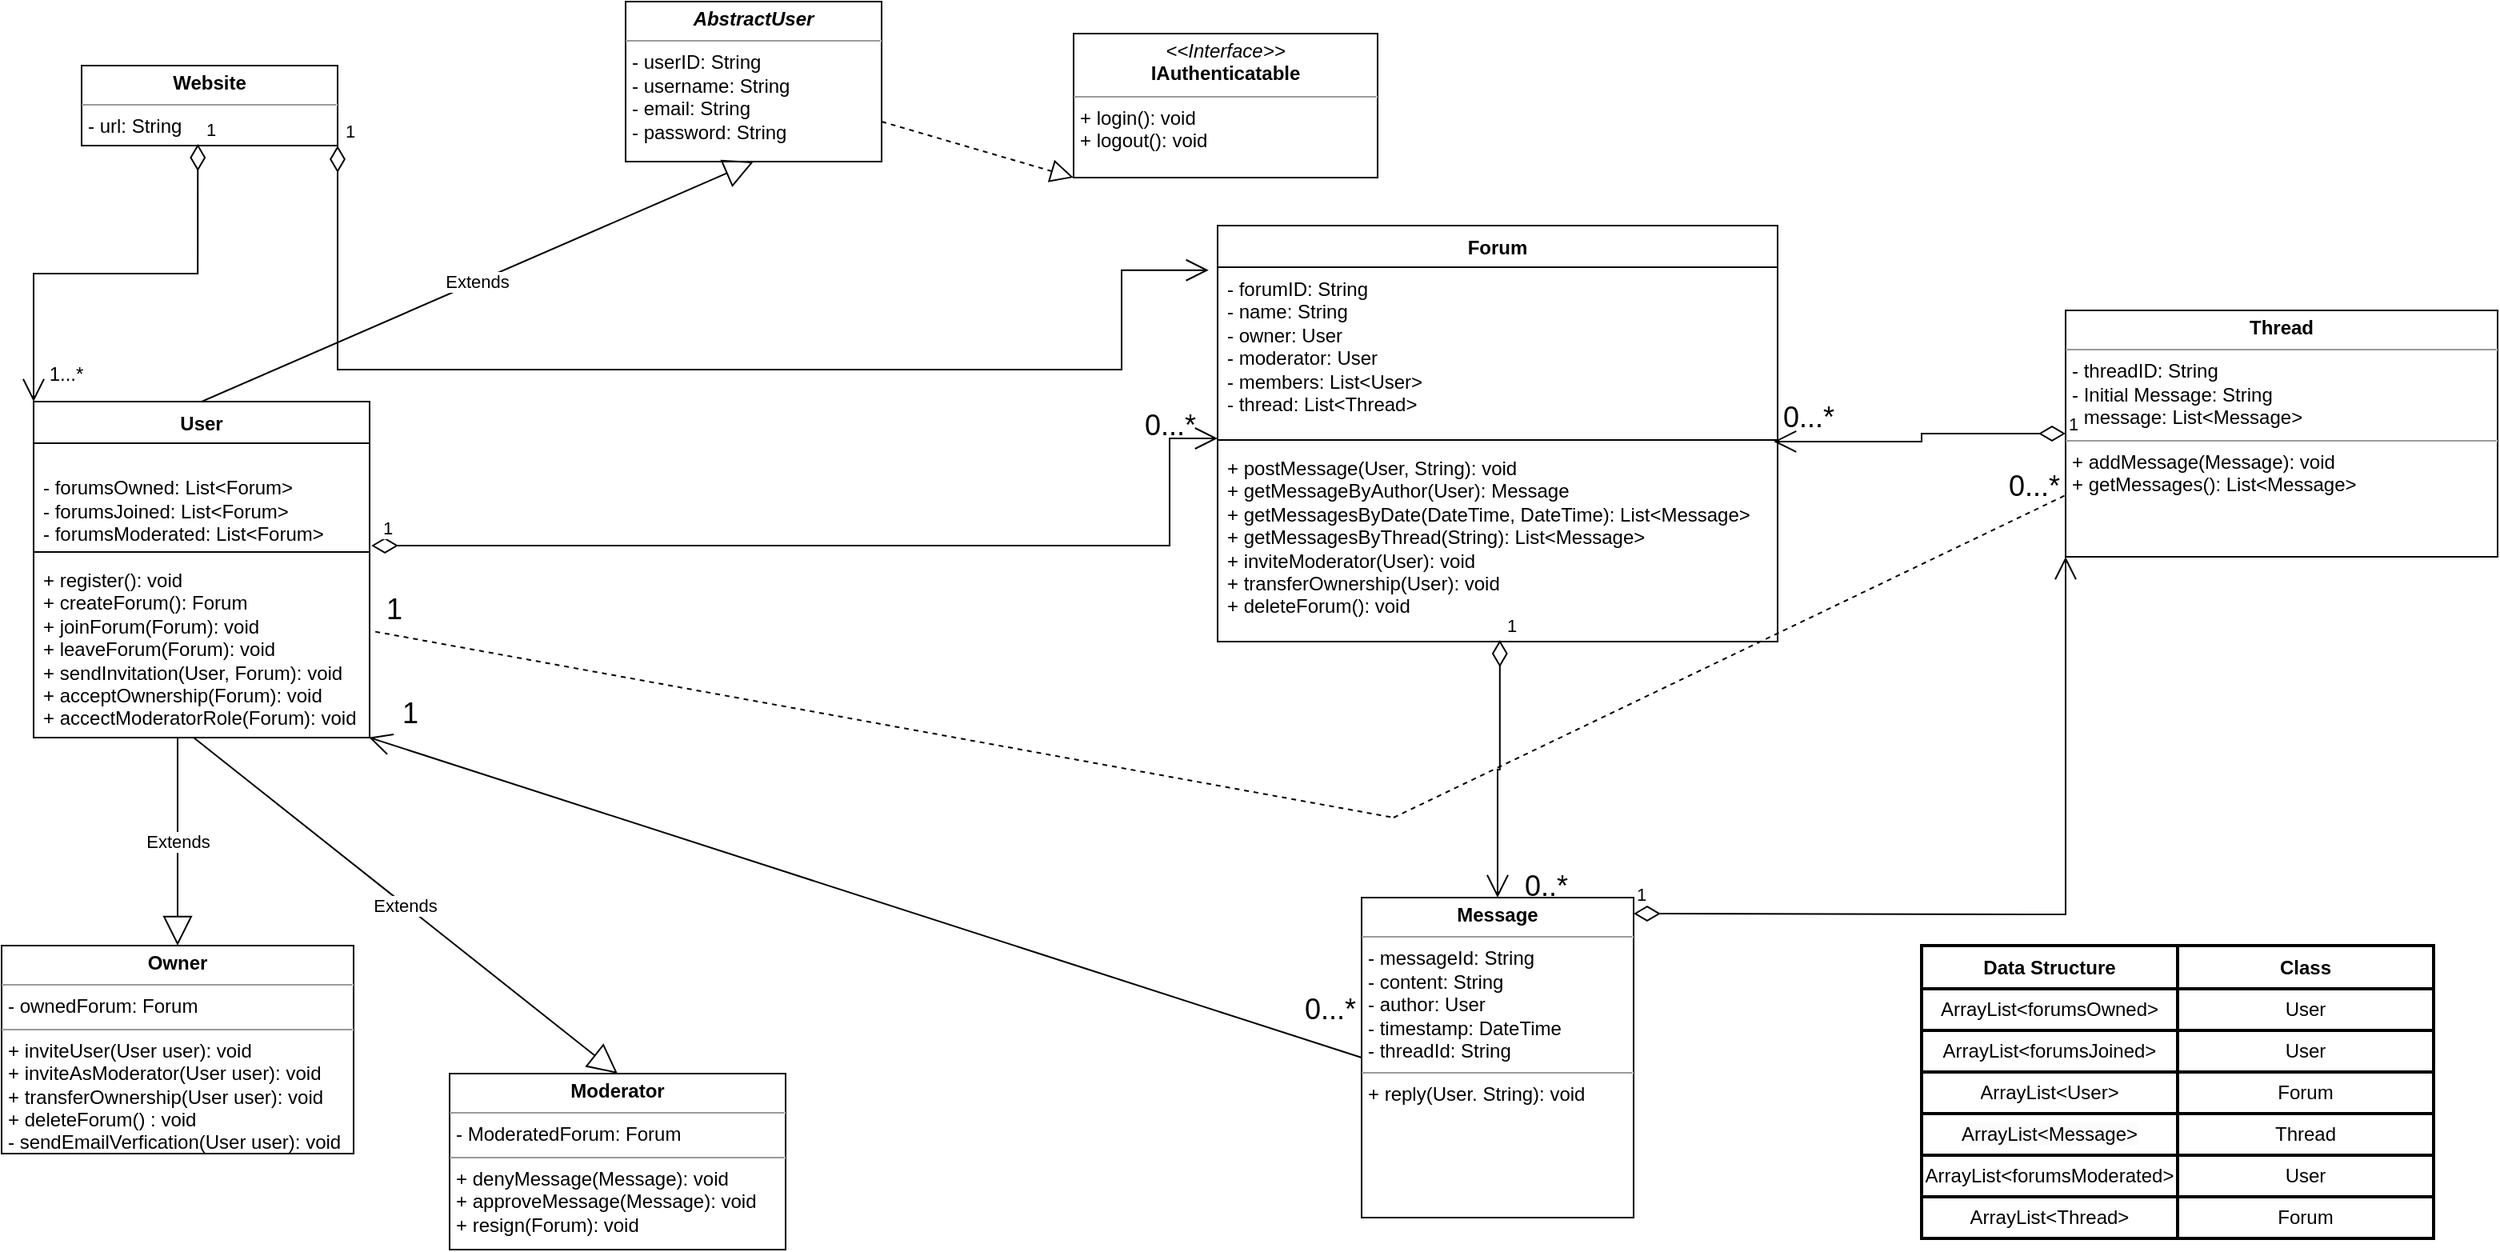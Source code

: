 <mxfile version="22.0.8" type="github">
  <diagram name="Page-1" id="e7e014a7-5840-1c2e-5031-d8a46d1fe8dd">
    <mxGraphModel dx="1687" dy="878" grid="1" gridSize="10" guides="1" tooltips="1" connect="1" arrows="1" fold="1" page="1" pageScale="1" pageWidth="1169" pageHeight="826" background="none" math="0" shadow="0">
      <root>
        <mxCell id="0" />
        <mxCell id="1" parent="0" />
        <mxCell id="8g8TD1aiFG3RHrayoysZ-45" value="User" style="swimlane;fontStyle=1;align=center;verticalAlign=top;childLayout=stackLayout;horizontal=1;startSize=26;horizontalStack=0;resizeParent=1;resizeParentMax=0;resizeLast=0;collapsible=1;marginBottom=0;whiteSpace=wrap;html=1;" parent="1" vertex="1">
          <mxGeometry x="30" y="250" width="210" height="210" as="geometry">
            <mxRectangle x="110" y="201" width="70" height="30" as="alternateBounds" />
          </mxGeometry>
        </mxCell>
        <mxCell id="8g8TD1aiFG3RHrayoysZ-46" value="&lt;br&gt;- forumsOwned: List&amp;lt;Forum&amp;gt;&lt;br&gt;- forumsJoined: List&amp;lt;Forum&amp;gt;&lt;br&gt;- forumsModerated: List&amp;lt;Forum&amp;gt;" style="text;strokeColor=none;fillColor=none;align=left;verticalAlign=top;spacingLeft=4;spacingRight=4;overflow=hidden;rotatable=0;points=[[0,0.5],[1,0.5]];portConstraint=eastwest;whiteSpace=wrap;html=1;" parent="8g8TD1aiFG3RHrayoysZ-45" vertex="1">
          <mxGeometry y="26" width="210" height="64" as="geometry" />
        </mxCell>
        <mxCell id="8g8TD1aiFG3RHrayoysZ-47" value="" style="line;strokeWidth=1;fillColor=none;align=left;verticalAlign=middle;spacingTop=-1;spacingLeft=3;spacingRight=3;rotatable=0;labelPosition=right;points=[];portConstraint=eastwest;strokeColor=inherit;" parent="8g8TD1aiFG3RHrayoysZ-45" vertex="1">
          <mxGeometry y="90" width="210" height="8" as="geometry" />
        </mxCell>
        <mxCell id="8g8TD1aiFG3RHrayoysZ-48" value="+ register(): void&lt;br&gt;+ createForum(): Forum&lt;br&gt;+ joinForum(Forum): void&lt;br&gt;+ leaveForum(Forum): void&lt;br&gt;+ sendInvitation(User, Forum): void&lt;br&gt;+ acceptOwnership(Forum): void&lt;br&gt;+ accectModeratorRole(Forum): void" style="text;strokeColor=none;fillColor=none;align=left;verticalAlign=top;spacingLeft=4;spacingRight=4;overflow=hidden;rotatable=0;points=[[0,0.5],[1,0.5]];portConstraint=eastwest;whiteSpace=wrap;html=1;" parent="8g8TD1aiFG3RHrayoysZ-45" vertex="1">
          <mxGeometry y="98" width="210" height="112" as="geometry" />
        </mxCell>
        <mxCell id="bGQIHmSaB8s9rPA5f1N6-27" value="&lt;p style=&quot;margin:0px;margin-top:4px;text-align:center;&quot;&gt;&lt;b&gt;Message&lt;/b&gt;&lt;/p&gt;&lt;hr size=&quot;1&quot;&gt;&lt;p style=&quot;margin:0px;margin-left:4px;&quot;&gt;- messageId: String&lt;/p&gt;&lt;p style=&quot;margin:0px;margin-left:4px;&quot;&gt;- content: String&lt;/p&gt;&lt;p style=&quot;margin:0px;margin-left:4px;&quot;&gt;- author: User&lt;/p&gt;&lt;p style=&quot;margin:0px;margin-left:4px;&quot;&gt;- timestamp: DateTime&lt;/p&gt;&lt;p style=&quot;margin:0px;margin-left:4px;&quot;&gt;- threadId: String&lt;/p&gt;&lt;hr size=&quot;1&quot;&gt;&lt;p style=&quot;margin:0px;margin-left:4px;&quot;&gt;+ reply(User. String): void&lt;/p&gt;" style="verticalAlign=top;align=left;overflow=fill;fontSize=12;fontFamily=Helvetica;html=1;whiteSpace=wrap;" parent="1" vertex="1">
          <mxGeometry x="860" y="560" width="170" height="200" as="geometry" />
        </mxCell>
        <mxCell id="bGQIHmSaB8s9rPA5f1N6-31" value="" style="endArrow=block;dashed=1;endFill=0;endSize=12;html=1;rounded=0;exitX=1;exitY=0.75;exitDx=0;exitDy=0;entryX=0;entryY=1;entryDx=0;entryDy=0;" parent="1" source="bGQIHmSaB8s9rPA5f1N6-48" target="bGQIHmSaB8s9rPA5f1N6-21" edge="1">
          <mxGeometry width="160" relative="1" as="geometry">
            <mxPoint x="360" y="280" as="sourcePoint" />
            <mxPoint x="520" y="280" as="targetPoint" />
          </mxGeometry>
        </mxCell>
        <mxCell id="bGQIHmSaB8s9rPA5f1N6-41" value="&lt;p style=&quot;margin:0px;margin-top:4px;text-align:center;&quot;&gt;&lt;b&gt;Owner&lt;/b&gt;&lt;/p&gt;&lt;hr size=&quot;1&quot;&gt;&lt;p style=&quot;margin:0px;margin-left:4px;&quot;&gt;&lt;span style=&quot;background-color: initial;&quot;&gt;- ownedForum: Forum&lt;/span&gt;&lt;br&gt;&lt;/p&gt;&lt;hr size=&quot;1&quot;&gt;&lt;p style=&quot;margin:0px;margin-left:4px;&quot;&gt;+ inviteUser(User user): void&lt;/p&gt;&lt;p style=&quot;margin:0px;margin-left:4px;&quot;&gt;+ inviteAsModerator(User user): void&lt;/p&gt;&lt;p style=&quot;margin:0px;margin-left:4px;&quot;&gt;+ transferOwnership(User user): void&lt;/p&gt;&lt;p style=&quot;margin:0px;margin-left:4px;&quot;&gt;&lt;span style=&quot;background-color: initial;&quot;&gt;+ deleteForum() : void&lt;/span&gt;&lt;/p&gt;&lt;p style=&quot;margin:0px;margin-left:4px;&quot;&gt;- sendEmailVerfication(User user): void&lt;/p&gt;" style="verticalAlign=top;align=left;overflow=fill;fontSize=12;fontFamily=Helvetica;html=1;whiteSpace=wrap;" parent="1" vertex="1">
          <mxGeometry x="10" y="590" width="220" height="130" as="geometry" />
        </mxCell>
        <mxCell id="bGQIHmSaB8s9rPA5f1N6-48" value="&lt;p style=&quot;margin:0px;margin-top:4px;text-align:center;&quot;&gt;&lt;b&gt;&lt;i&gt;AbstractUser&lt;/i&gt;&lt;/b&gt;&lt;/p&gt;&lt;hr size=&quot;1&quot;&gt;&lt;p style=&quot;margin:0px;margin-left:4px;&quot;&gt;- userID: String&lt;/p&gt;&lt;p style=&quot;margin:0px;margin-left:4px;&quot;&gt;- username: String&lt;/p&gt;&lt;p style=&quot;margin:0px;margin-left:4px;&quot;&gt;- email: String&lt;/p&gt;&lt;p style=&quot;margin:0px;margin-left:4px;&quot;&gt;- password: String&lt;/p&gt;&lt;p style=&quot;margin:0px;margin-left:4px;&quot;&gt;&lt;br&gt;&lt;/p&gt;" style="verticalAlign=top;align=left;overflow=fill;fontSize=12;fontFamily=Helvetica;html=1;whiteSpace=wrap;" parent="1" vertex="1">
          <mxGeometry x="400" width="160" height="100" as="geometry" />
        </mxCell>
        <mxCell id="bGQIHmSaB8s9rPA5f1N6-51" value="" style="endArrow=open;endFill=1;endSize=12;html=1;rounded=0;exitX=0;exitY=0.5;exitDx=0;exitDy=0;entryX=0.998;entryY=0.999;entryDx=0;entryDy=0;entryPerimeter=0;" parent="1" source="bGQIHmSaB8s9rPA5f1N6-27" target="8g8TD1aiFG3RHrayoysZ-48" edge="1">
          <mxGeometry width="160" relative="1" as="geometry">
            <mxPoint x="260" y="550" as="sourcePoint" />
            <mxPoint x="340" y="420" as="targetPoint" />
          </mxGeometry>
        </mxCell>
        <mxCell id="bGQIHmSaB8s9rPA5f1N6-52" value="Extends" style="endArrow=block;endSize=16;endFill=0;html=1;rounded=0;entryX=0.5;entryY=1;entryDx=0;entryDy=0;exitX=0.5;exitY=0;exitDx=0;exitDy=0;" parent="1" source="8g8TD1aiFG3RHrayoysZ-45" target="bGQIHmSaB8s9rPA5f1N6-48" edge="1">
          <mxGeometry width="160" relative="1" as="geometry">
            <mxPoint x="130" y="210" as="sourcePoint" />
            <mxPoint x="290" y="210" as="targetPoint" />
          </mxGeometry>
        </mxCell>
        <mxCell id="bGQIHmSaB8s9rPA5f1N6-21" value="&lt;p style=&quot;margin:0px;margin-top:4px;text-align:center;&quot;&gt;&lt;i&gt;&amp;lt;&amp;lt;Interface&amp;gt;&amp;gt;&lt;/i&gt;&lt;br&gt;&lt;b&gt;IAuthenticatable&lt;/b&gt;&lt;/p&gt;&lt;hr size=&quot;1&quot;&gt;&lt;p style=&quot;margin:0px;margin-left:4px;&quot;&gt;+ login(): void&lt;/p&gt;&lt;p style=&quot;margin:0px;margin-left:4px;&quot;&gt;+ logout(): void&lt;/p&gt;" style="verticalAlign=top;align=left;overflow=fill;fontSize=12;fontFamily=Helvetica;html=1;whiteSpace=wrap;" parent="1" vertex="1">
          <mxGeometry x="680" y="20" width="190" height="90" as="geometry" />
        </mxCell>
        <mxCell id="bGQIHmSaB8s9rPA5f1N6-23" value="Forum" style="swimlane;fontStyle=1;align=center;verticalAlign=top;childLayout=stackLayout;horizontal=1;startSize=26;horizontalStack=0;resizeParent=1;resizeParentMax=0;resizeLast=0;collapsible=1;marginBottom=0;whiteSpace=wrap;html=1;" parent="1" vertex="1">
          <mxGeometry x="770" y="140" width="350" height="260" as="geometry" />
        </mxCell>
        <mxCell id="bGQIHmSaB8s9rPA5f1N6-24" value="- forumID: String&lt;br&gt;- name: String&lt;br&gt;- owner: User&lt;br&gt;- moderator: User&lt;br&gt;- members: List&amp;lt;User&amp;gt;&lt;br&gt;- thread: List&amp;lt;Thread&amp;gt;" style="text;strokeColor=none;fillColor=none;align=left;verticalAlign=top;spacingLeft=4;spacingRight=4;overflow=hidden;rotatable=0;points=[[0,0.5],[1,0.5]];portConstraint=eastwest;whiteSpace=wrap;html=1;" parent="bGQIHmSaB8s9rPA5f1N6-23" vertex="1">
          <mxGeometry y="26" width="350" height="104" as="geometry" />
        </mxCell>
        <mxCell id="bGQIHmSaB8s9rPA5f1N6-25" value="" style="line;strokeWidth=1;fillColor=none;align=left;verticalAlign=middle;spacingTop=-1;spacingLeft=3;spacingRight=3;rotatable=0;labelPosition=right;points=[];portConstraint=eastwest;strokeColor=inherit;" parent="bGQIHmSaB8s9rPA5f1N6-23" vertex="1">
          <mxGeometry y="130" width="350" height="8" as="geometry" />
        </mxCell>
        <mxCell id="bGQIHmSaB8s9rPA5f1N6-26" value="+ postMessage(User, String): void&lt;br&gt;+ getMessageByAuthor(User): Message&lt;br&gt;+ getMessagesByDate(DateTime, DateTime): List&amp;lt;Message&amp;gt;&lt;br&gt;+ getMessagesByThread(String): List&amp;lt;Message&amp;gt;&lt;br&gt;+ inviteModerator(User): void&lt;br&gt;+ transferOwnership(User): void&lt;br&gt;+ deleteForum(): void" style="text;strokeColor=none;fillColor=none;align=left;verticalAlign=top;spacingLeft=4;spacingRight=4;overflow=hidden;rotatable=0;points=[[0,0.5],[1,0.5]];portConstraint=eastwest;whiteSpace=wrap;html=1;" parent="bGQIHmSaB8s9rPA5f1N6-23" vertex="1">
          <mxGeometry y="138" width="350" height="122" as="geometry" />
        </mxCell>
        <mxCell id="bGQIHmSaB8s9rPA5f1N6-55" value="Extends" style="endArrow=block;endSize=16;endFill=0;html=1;rounded=0;entryX=0.5;entryY=0;entryDx=0;entryDy=0;" parent="1" target="bGQIHmSaB8s9rPA5f1N6-41" edge="1">
          <mxGeometry width="160" relative="1" as="geometry">
            <mxPoint x="120" y="460" as="sourcePoint" />
            <mxPoint x="180" y="540" as="targetPoint" />
          </mxGeometry>
        </mxCell>
        <mxCell id="bGQIHmSaB8s9rPA5f1N6-56" value="Extends" style="endArrow=block;endSize=16;endFill=0;html=1;rounded=0;entryX=0.5;entryY=0;entryDx=0;entryDy=0;" parent="1" target="AUNSqWUqYzkDws3wmBfj-1" edge="1">
          <mxGeometry width="160" relative="1" as="geometry">
            <mxPoint x="130" y="460" as="sourcePoint" />
            <mxPoint x="380" y="560" as="targetPoint" />
          </mxGeometry>
        </mxCell>
        <mxCell id="bGQIHmSaB8s9rPA5f1N6-57" value="&lt;font style=&quot;font-size: 18px;&quot;&gt;1&lt;/font&gt;" style="text;html=1;align=center;verticalAlign=middle;resizable=0;points=[];autosize=1;strokeColor=none;fillColor=none;" parent="1" vertex="1">
          <mxGeometry x="250" y="425" width="30" height="40" as="geometry" />
        </mxCell>
        <mxCell id="bGQIHmSaB8s9rPA5f1N6-58" value="&lt;font style=&quot;font-size: 18px;&quot;&gt;0...*&lt;/font&gt;" style="text;html=1;align=center;verticalAlign=middle;resizable=0;points=[];autosize=1;strokeColor=none;fillColor=none;" parent="1" vertex="1">
          <mxGeometry x="810" y="610" width="60" height="40" as="geometry" />
        </mxCell>
        <mxCell id="AUNSqWUqYzkDws3wmBfj-1" value="&lt;p style=&quot;margin:0px;margin-top:4px;text-align:center;&quot;&gt;&lt;b&gt;Moderator&lt;/b&gt;&lt;/p&gt;&lt;hr size=&quot;1&quot;&gt;&lt;p style=&quot;margin:0px;margin-left:4px;&quot;&gt;- ModeratedForum: Forum&lt;/p&gt;&lt;hr size=&quot;1&quot;&gt;&lt;p style=&quot;border-color: var(--border-color); margin: 0px 0px 0px 4px;&quot;&gt;+ denyMessage(Message): void&lt;/p&gt;&lt;p style=&quot;border-color: var(--border-color); margin: 0px 0px 0px 4px;&quot;&gt;+ approveMessage(Message): void&lt;/p&gt;&lt;p style=&quot;border-color: var(--border-color); margin: 0px 0px 0px 4px;&quot;&gt;+ resign(Forum): void&lt;/p&gt;" style="verticalAlign=top;align=left;overflow=fill;fontSize=12;fontFamily=Helvetica;html=1;whiteSpace=wrap;" vertex="1" parent="1">
          <mxGeometry x="290" y="670" width="210" height="110" as="geometry" />
        </mxCell>
        <mxCell id="AUNSqWUqYzkDws3wmBfj-2" value="" style="endArrow=open;html=1;endSize=12;startArrow=diamondThin;startSize=14;startFill=0;edgeStyle=orthogonalEdgeStyle;align=left;verticalAlign=bottom;rounded=0;exitX=1.005;exitY=1;exitDx=0;exitDy=0;exitPerimeter=0;" edge="1" parent="1" source="8g8TD1aiFG3RHrayoysZ-46">
          <mxGeometry x="-1" y="3" relative="1" as="geometry">
            <mxPoint x="530" y="360" as="sourcePoint" />
            <mxPoint x="770" y="273" as="targetPoint" />
            <Array as="points">
              <mxPoint x="740" y="340" />
              <mxPoint x="740" y="273" />
            </Array>
          </mxGeometry>
        </mxCell>
        <mxCell id="AUNSqWUqYzkDws3wmBfj-6" value="1" style="edgeLabel;html=1;align=center;verticalAlign=middle;resizable=0;points=[];" vertex="1" connectable="0" parent="AUNSqWUqYzkDws3wmBfj-2">
          <mxGeometry x="-0.995" y="11" relative="1" as="geometry">
            <mxPoint x="8" as="offset" />
          </mxGeometry>
        </mxCell>
        <mxCell id="AUNSqWUqYzkDws3wmBfj-4" value="1" style="endArrow=open;html=1;endSize=12;startArrow=diamondThin;startSize=14;startFill=0;edgeStyle=orthogonalEdgeStyle;align=left;verticalAlign=bottom;rounded=0;exitX=0.504;exitY=0.992;exitDx=0;exitDy=0;exitPerimeter=0;entryX=0.5;entryY=0;entryDx=0;entryDy=0;" edge="1" parent="1" source="bGQIHmSaB8s9rPA5f1N6-26" target="bGQIHmSaB8s9rPA5f1N6-27">
          <mxGeometry x="-1" y="3" relative="1" as="geometry">
            <mxPoint x="850" y="430" as="sourcePoint" />
            <mxPoint x="1010" y="430" as="targetPoint" />
          </mxGeometry>
        </mxCell>
        <mxCell id="AUNSqWUqYzkDws3wmBfj-7" value="&lt;font style=&quot;font-size: 18px;&quot;&gt;0...*&lt;/font&gt;" style="text;html=1;align=center;verticalAlign=middle;resizable=0;points=[];autosize=1;strokeColor=none;fillColor=none;" vertex="1" parent="1">
          <mxGeometry x="710" y="245" width="60" height="40" as="geometry" />
        </mxCell>
        <mxCell id="AUNSqWUqYzkDws3wmBfj-9" value="&lt;font style=&quot;font-size: 18px;&quot;&gt;0..*&lt;/font&gt;" style="text;html=1;align=center;verticalAlign=middle;resizable=0;points=[];autosize=1;strokeColor=none;fillColor=none;" vertex="1" parent="1">
          <mxGeometry x="950" y="533" width="50" height="40" as="geometry" />
        </mxCell>
        <mxCell id="AUNSqWUqYzkDws3wmBfj-35" value="&lt;p style=&quot;margin:0px;margin-top:4px;text-align:center;&quot;&gt;&lt;b&gt;Website&lt;/b&gt;&lt;/p&gt;&lt;hr size=&quot;1&quot;&gt;&lt;p style=&quot;margin:0px;margin-left:4px;&quot;&gt;- url: String&lt;/p&gt;&lt;p style=&quot;margin:0px;margin-left:4px;&quot;&gt;&lt;br&gt;&lt;/p&gt;" style="verticalAlign=top;align=left;overflow=fill;fontSize=12;fontFamily=Helvetica;html=1;whiteSpace=wrap;" vertex="1" parent="1">
          <mxGeometry x="60" y="40" width="160" height="50" as="geometry" />
        </mxCell>
        <mxCell id="AUNSqWUqYzkDws3wmBfj-39" value="1" style="endArrow=open;html=1;endSize=12;startArrow=diamondThin;startSize=14;startFill=0;edgeStyle=orthogonalEdgeStyle;align=left;verticalAlign=bottom;rounded=0;exitX=0.454;exitY=0.981;exitDx=0;exitDy=0;exitPerimeter=0;entryX=0;entryY=0;entryDx=0;entryDy=0;" edge="1" parent="1" source="AUNSqWUqYzkDws3wmBfj-35" target="8g8TD1aiFG3RHrayoysZ-45">
          <mxGeometry x="-1" y="3" relative="1" as="geometry">
            <mxPoint x="110" y="140" as="sourcePoint" />
            <mxPoint x="270" y="140" as="targetPoint" />
          </mxGeometry>
        </mxCell>
        <mxCell id="AUNSqWUqYzkDws3wmBfj-40" value="1" style="endArrow=open;html=1;endSize=12;startArrow=diamondThin;startSize=14;startFill=0;edgeStyle=orthogonalEdgeStyle;align=left;verticalAlign=bottom;rounded=0;exitX=1;exitY=1;exitDx=0;exitDy=0;entryX=-0.016;entryY=0.018;entryDx=0;entryDy=0;entryPerimeter=0;" edge="1" parent="1" source="AUNSqWUqYzkDws3wmBfj-35" target="bGQIHmSaB8s9rPA5f1N6-24">
          <mxGeometry x="-1" y="3" relative="1" as="geometry">
            <mxPoint x="250" y="110" as="sourcePoint" />
            <mxPoint x="290" y="180" as="targetPoint" />
            <Array as="points">
              <mxPoint x="220" y="230" />
              <mxPoint x="710" y="230" />
              <mxPoint x="710" y="168" />
            </Array>
          </mxGeometry>
        </mxCell>
        <mxCell id="AUNSqWUqYzkDws3wmBfj-41" value="1...*" style="text;html=1;align=center;verticalAlign=middle;resizable=0;points=[];autosize=1;strokeColor=none;fillColor=none;" vertex="1" parent="1">
          <mxGeometry x="30" y="218" width="40" height="30" as="geometry" />
        </mxCell>
        <mxCell id="AUNSqWUqYzkDws3wmBfj-45" value="&lt;p style=&quot;margin:0px;margin-top:4px;text-align:center;&quot;&gt;&lt;b&gt;Thread&lt;/b&gt;&lt;/p&gt;&lt;hr size=&quot;1&quot;&gt;&lt;p style=&quot;margin:0px;margin-left:4px;&quot;&gt;- threadID: String&lt;/p&gt;&lt;p style=&quot;margin:0px;margin-left:4px;&quot;&gt;- Initial Message: String&lt;/p&gt;&lt;p style=&quot;margin:0px;margin-left:4px;&quot;&gt;- message: List&amp;lt;Message&amp;gt;&lt;/p&gt;&lt;hr size=&quot;1&quot;&gt;&lt;p style=&quot;margin:0px;margin-left:4px;&quot;&gt;+ addMessage(Message): void&lt;/p&gt;&lt;p style=&quot;margin:0px;margin-left:4px;&quot;&gt;+ getMessages(): List&amp;lt;Message&amp;gt;&lt;/p&gt;" style="verticalAlign=top;align=left;overflow=fill;fontSize=12;fontFamily=Helvetica;html=1;whiteSpace=wrap;" vertex="1" parent="1">
          <mxGeometry x="1300" y="193" width="270" height="154" as="geometry" />
        </mxCell>
        <mxCell id="AUNSqWUqYzkDws3wmBfj-11" value="" style="shape=table;html=1;whiteSpace=wrap;startSize=0;container=1;collapsible=0;childLayout=tableLayout;strokeWidth=2;" vertex="1" parent="1">
          <mxGeometry x="1210" y="590" width="320" height="183" as="geometry" />
        </mxCell>
        <mxCell id="AUNSqWUqYzkDws3wmBfj-12" value="" style="shape=tableRow;horizontal=0;startSize=0;swimlaneHead=0;swimlaneBody=0;top=0;left=0;bottom=0;right=0;collapsible=0;dropTarget=0;fillColor=none;points=[[0,0.5],[1,0.5]];portConstraint=eastwest;" vertex="1" parent="AUNSqWUqYzkDws3wmBfj-11">
          <mxGeometry width="320" height="27" as="geometry" />
        </mxCell>
        <mxCell id="AUNSqWUqYzkDws3wmBfj-13" value="Data Structure" style="shape=partialRectangle;html=1;whiteSpace=wrap;connectable=0;fillColor=none;top=0;left=0;bottom=0;right=0;overflow=hidden;fontStyle=1" vertex="1" parent="AUNSqWUqYzkDws3wmBfj-12">
          <mxGeometry width="160" height="27" as="geometry">
            <mxRectangle width="160" height="27" as="alternateBounds" />
          </mxGeometry>
        </mxCell>
        <mxCell id="AUNSqWUqYzkDws3wmBfj-14" value="Class" style="shape=partialRectangle;html=1;whiteSpace=wrap;connectable=0;fillColor=none;top=0;left=0;bottom=0;right=0;overflow=hidden;fontStyle=1" vertex="1" parent="AUNSqWUqYzkDws3wmBfj-12">
          <mxGeometry x="160" width="160" height="27" as="geometry">
            <mxRectangle width="160" height="27" as="alternateBounds" />
          </mxGeometry>
        </mxCell>
        <mxCell id="AUNSqWUqYzkDws3wmBfj-15" value="" style="shape=tableRow;horizontal=0;startSize=0;swimlaneHead=0;swimlaneBody=0;top=0;left=0;bottom=0;right=0;collapsible=0;dropTarget=0;fillColor=none;points=[[0,0.5],[1,0.5]];portConstraint=eastwest;" vertex="1" parent="AUNSqWUqYzkDws3wmBfj-11">
          <mxGeometry y="27" width="320" height="26" as="geometry" />
        </mxCell>
        <mxCell id="AUNSqWUqYzkDws3wmBfj-16" value="ArrayList&amp;lt;forumsOwned&amp;gt;" style="shape=partialRectangle;html=1;whiteSpace=wrap;connectable=0;fillColor=none;top=0;left=0;bottom=0;right=0;overflow=hidden;" vertex="1" parent="AUNSqWUqYzkDws3wmBfj-15">
          <mxGeometry width="160" height="26" as="geometry">
            <mxRectangle width="160" height="26" as="alternateBounds" />
          </mxGeometry>
        </mxCell>
        <mxCell id="AUNSqWUqYzkDws3wmBfj-17" value="User" style="shape=partialRectangle;html=1;whiteSpace=wrap;connectable=0;fillColor=none;top=0;left=0;bottom=0;right=0;overflow=hidden;" vertex="1" parent="AUNSqWUqYzkDws3wmBfj-15">
          <mxGeometry x="160" width="160" height="26" as="geometry">
            <mxRectangle width="160" height="26" as="alternateBounds" />
          </mxGeometry>
        </mxCell>
        <mxCell id="AUNSqWUqYzkDws3wmBfj-32" style="shape=tableRow;horizontal=0;startSize=0;swimlaneHead=0;swimlaneBody=0;top=0;left=0;bottom=0;right=0;collapsible=0;dropTarget=0;fillColor=none;points=[[0,0.5],[1,0.5]];portConstraint=eastwest;" vertex="1" parent="AUNSqWUqYzkDws3wmBfj-11">
          <mxGeometry y="53" width="320" height="26" as="geometry" />
        </mxCell>
        <mxCell id="AUNSqWUqYzkDws3wmBfj-33" value="ArrayList&amp;lt;forumsJoined&amp;gt;" style="shape=partialRectangle;html=1;whiteSpace=wrap;connectable=0;fillColor=none;top=0;left=0;bottom=0;right=0;overflow=hidden;" vertex="1" parent="AUNSqWUqYzkDws3wmBfj-32">
          <mxGeometry width="160" height="26" as="geometry">
            <mxRectangle width="160" height="26" as="alternateBounds" />
          </mxGeometry>
        </mxCell>
        <mxCell id="AUNSqWUqYzkDws3wmBfj-34" value="User" style="shape=partialRectangle;html=1;whiteSpace=wrap;connectable=0;fillColor=none;top=0;left=0;bottom=0;right=0;overflow=hidden;" vertex="1" parent="AUNSqWUqYzkDws3wmBfj-32">
          <mxGeometry x="160" width="160" height="26" as="geometry">
            <mxRectangle width="160" height="26" as="alternateBounds" />
          </mxGeometry>
        </mxCell>
        <mxCell id="AUNSqWUqYzkDws3wmBfj-29" style="shape=tableRow;horizontal=0;startSize=0;swimlaneHead=0;swimlaneBody=0;top=0;left=0;bottom=0;right=0;collapsible=0;dropTarget=0;fillColor=none;points=[[0,0.5],[1,0.5]];portConstraint=eastwest;" vertex="1" parent="AUNSqWUqYzkDws3wmBfj-11">
          <mxGeometry y="79" width="320" height="26" as="geometry" />
        </mxCell>
        <mxCell id="AUNSqWUqYzkDws3wmBfj-30" value="ArrayList&amp;lt;User&amp;gt;" style="shape=partialRectangle;html=1;whiteSpace=wrap;connectable=0;fillColor=none;top=0;left=0;bottom=0;right=0;overflow=hidden;" vertex="1" parent="AUNSqWUqYzkDws3wmBfj-29">
          <mxGeometry width="160" height="26" as="geometry">
            <mxRectangle width="160" height="26" as="alternateBounds" />
          </mxGeometry>
        </mxCell>
        <mxCell id="AUNSqWUqYzkDws3wmBfj-31" value="Forum" style="shape=partialRectangle;html=1;whiteSpace=wrap;connectable=0;fillColor=none;top=0;left=0;bottom=0;right=0;overflow=hidden;" vertex="1" parent="AUNSqWUqYzkDws3wmBfj-29">
          <mxGeometry x="160" width="160" height="26" as="geometry">
            <mxRectangle width="160" height="26" as="alternateBounds" />
          </mxGeometry>
        </mxCell>
        <mxCell id="AUNSqWUqYzkDws3wmBfj-26" style="shape=tableRow;horizontal=0;startSize=0;swimlaneHead=0;swimlaneBody=0;top=0;left=0;bottom=0;right=0;collapsible=0;dropTarget=0;fillColor=none;points=[[0,0.5],[1,0.5]];portConstraint=eastwest;" vertex="1" parent="AUNSqWUqYzkDws3wmBfj-11">
          <mxGeometry y="105" width="320" height="26" as="geometry" />
        </mxCell>
        <mxCell id="AUNSqWUqYzkDws3wmBfj-27" value="&lt;span style=&quot;color: rgb(0, 0, 0); font-family: Helvetica; font-size: 12px; font-style: normal; font-variant-ligatures: normal; font-variant-caps: normal; font-weight: 400; letter-spacing: normal; orphans: 2; text-align: center; text-indent: 0px; text-transform: none; widows: 2; word-spacing: 0px; -webkit-text-stroke-width: 0px; background-color: rgb(251, 251, 251); text-decoration-thickness: initial; text-decoration-style: initial; text-decoration-color: initial; float: none; display: inline !important;&quot;&gt;ArrayList&amp;lt;Message&amp;gt;&lt;/span&gt;" style="shape=partialRectangle;html=1;whiteSpace=wrap;connectable=0;fillColor=none;top=0;left=0;bottom=0;right=0;overflow=hidden;" vertex="1" parent="AUNSqWUqYzkDws3wmBfj-26">
          <mxGeometry width="160" height="26" as="geometry">
            <mxRectangle width="160" height="26" as="alternateBounds" />
          </mxGeometry>
        </mxCell>
        <mxCell id="AUNSqWUqYzkDws3wmBfj-28" value="Thread" style="shape=partialRectangle;html=1;whiteSpace=wrap;connectable=0;fillColor=none;top=0;left=0;bottom=0;right=0;overflow=hidden;" vertex="1" parent="AUNSqWUqYzkDws3wmBfj-26">
          <mxGeometry x="160" width="160" height="26" as="geometry">
            <mxRectangle width="160" height="26" as="alternateBounds" />
          </mxGeometry>
        </mxCell>
        <mxCell id="AUNSqWUqYzkDws3wmBfj-36" style="shape=tableRow;horizontal=0;startSize=0;swimlaneHead=0;swimlaneBody=0;top=0;left=0;bottom=0;right=0;collapsible=0;dropTarget=0;fillColor=none;points=[[0,0.5],[1,0.5]];portConstraint=eastwest;" vertex="1" parent="AUNSqWUqYzkDws3wmBfj-11">
          <mxGeometry y="131" width="320" height="26" as="geometry" />
        </mxCell>
        <mxCell id="AUNSqWUqYzkDws3wmBfj-37" value="ArrayList&amp;lt;forumsModerated&amp;gt;" style="shape=partialRectangle;html=1;whiteSpace=wrap;connectable=0;fillColor=none;top=0;left=0;bottom=0;right=0;overflow=hidden;" vertex="1" parent="AUNSqWUqYzkDws3wmBfj-36">
          <mxGeometry width="160" height="26" as="geometry">
            <mxRectangle width="160" height="26" as="alternateBounds" />
          </mxGeometry>
        </mxCell>
        <mxCell id="AUNSqWUqYzkDws3wmBfj-38" value="User" style="shape=partialRectangle;html=1;whiteSpace=wrap;connectable=0;fillColor=none;top=0;left=0;bottom=0;right=0;overflow=hidden;" vertex="1" parent="AUNSqWUqYzkDws3wmBfj-36">
          <mxGeometry x="160" width="160" height="26" as="geometry">
            <mxRectangle width="160" height="26" as="alternateBounds" />
          </mxGeometry>
        </mxCell>
        <mxCell id="AUNSqWUqYzkDws3wmBfj-42" style="shape=tableRow;horizontal=0;startSize=0;swimlaneHead=0;swimlaneBody=0;top=0;left=0;bottom=0;right=0;collapsible=0;dropTarget=0;fillColor=none;points=[[0,0.5],[1,0.5]];portConstraint=eastwest;" vertex="1" parent="AUNSqWUqYzkDws3wmBfj-11">
          <mxGeometry y="157" width="320" height="26" as="geometry" />
        </mxCell>
        <mxCell id="AUNSqWUqYzkDws3wmBfj-43" value="ArrayList&amp;lt;Thread&amp;gt;" style="shape=partialRectangle;html=1;whiteSpace=wrap;connectable=0;fillColor=none;top=0;left=0;bottom=0;right=0;overflow=hidden;" vertex="1" parent="AUNSqWUqYzkDws3wmBfj-42">
          <mxGeometry width="160" height="26" as="geometry">
            <mxRectangle width="160" height="26" as="alternateBounds" />
          </mxGeometry>
        </mxCell>
        <mxCell id="AUNSqWUqYzkDws3wmBfj-44" value="Forum" style="shape=partialRectangle;html=1;whiteSpace=wrap;connectable=0;fillColor=none;top=0;left=0;bottom=0;right=0;overflow=hidden;" vertex="1" parent="AUNSqWUqYzkDws3wmBfj-42">
          <mxGeometry x="160" width="160" height="26" as="geometry">
            <mxRectangle width="160" height="26" as="alternateBounds" />
          </mxGeometry>
        </mxCell>
        <mxCell id="AUNSqWUqYzkDws3wmBfj-46" value="1" style="endArrow=open;html=1;endSize=12;startArrow=diamondThin;startSize=14;startFill=0;edgeStyle=orthogonalEdgeStyle;align=left;verticalAlign=bottom;rounded=0;entryX=0.993;entryY=-0.025;entryDx=0;entryDy=0;entryPerimeter=0;exitX=0;exitY=0.5;exitDx=0;exitDy=0;" edge="1" parent="1" source="AUNSqWUqYzkDws3wmBfj-45" target="bGQIHmSaB8s9rPA5f1N6-26">
          <mxGeometry x="-1" y="3" relative="1" as="geometry">
            <mxPoint x="1220" y="250" as="sourcePoint" />
            <mxPoint x="1380" y="250" as="targetPoint" />
          </mxGeometry>
        </mxCell>
        <mxCell id="AUNSqWUqYzkDws3wmBfj-47" value="&lt;font style=&quot;font-size: 18px;&quot;&gt;0...*&lt;/font&gt;" style="text;html=1;align=center;verticalAlign=middle;resizable=0;points=[];autosize=1;strokeColor=none;fillColor=none;" vertex="1" parent="1">
          <mxGeometry x="1109" y="240" width="60" height="40" as="geometry" />
        </mxCell>
        <mxCell id="AUNSqWUqYzkDws3wmBfj-48" value="1" style="endArrow=open;html=1;endSize=12;startArrow=diamondThin;startSize=14;startFill=0;edgeStyle=orthogonalEdgeStyle;align=left;verticalAlign=bottom;rounded=0;entryX=0;entryY=1;entryDx=0;entryDy=0;" edge="1" parent="1" target="AUNSqWUqYzkDws3wmBfj-45">
          <mxGeometry x="-1" y="3" relative="1" as="geometry">
            <mxPoint x="1030" y="570" as="sourcePoint" />
            <mxPoint x="1190" y="570" as="targetPoint" />
          </mxGeometry>
        </mxCell>
        <mxCell id="AUNSqWUqYzkDws3wmBfj-50" value="" style="endArrow=none;dashed=1;html=1;rounded=0;exitX=1.017;exitY=0.409;exitDx=0;exitDy=0;exitPerimeter=0;" edge="1" parent="1" source="8g8TD1aiFG3RHrayoysZ-48">
          <mxGeometry width="50" height="50" relative="1" as="geometry">
            <mxPoint x="290" y="420" as="sourcePoint" />
            <mxPoint x="880" y="510" as="targetPoint" />
          </mxGeometry>
        </mxCell>
        <mxCell id="AUNSqWUqYzkDws3wmBfj-51" value="" style="endArrow=none;dashed=1;html=1;rounded=0;entryX=0;entryY=0.75;entryDx=0;entryDy=0;" edge="1" parent="1" target="AUNSqWUqYzkDws3wmBfj-45">
          <mxGeometry width="50" height="50" relative="1" as="geometry">
            <mxPoint x="880" y="510" as="sourcePoint" />
            <mxPoint x="850" y="410" as="targetPoint" />
          </mxGeometry>
        </mxCell>
        <mxCell id="AUNSqWUqYzkDws3wmBfj-52" value="&lt;font style=&quot;font-size: 18px;&quot;&gt;1&lt;/font&gt;" style="text;html=1;align=center;verticalAlign=middle;resizable=0;points=[];autosize=1;strokeColor=none;fillColor=none;" vertex="1" parent="1">
          <mxGeometry x="240" y="360" width="30" height="40" as="geometry" />
        </mxCell>
        <mxCell id="AUNSqWUqYzkDws3wmBfj-53" value="&lt;font style=&quot;font-size: 18px;&quot;&gt;0...*&lt;/font&gt;" style="text;html=1;align=center;verticalAlign=middle;resizable=0;points=[];autosize=1;strokeColor=none;fillColor=none;" vertex="1" parent="1">
          <mxGeometry x="1250" y="283" width="60" height="40" as="geometry" />
        </mxCell>
      </root>
    </mxGraphModel>
  </diagram>
</mxfile>
